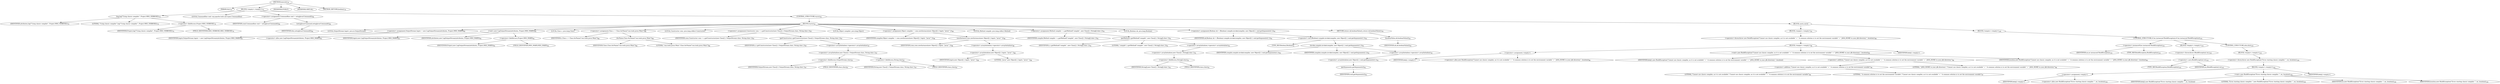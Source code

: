 digraph "execute" {  
"11" [label = <(METHOD,execute)<SUB>78</SUB>> ]
"4" [label = <(PARAM,this)<SUB>78</SUB>> ]
"12" [label = <(BLOCK,&lt;empty&gt;,&lt;empty&gt;)<SUB>78</SUB>> ]
"13" [label = <(log,log(&quot;Using classic compiler&quot;, Project.MSG_VERBOSE))<SUB>79</SUB>> ]
"14" [label = <(IDENTIFIER,attributes,log(&quot;Using classic compiler&quot;, Project.MSG_VERBOSE))<SUB>79</SUB>> ]
"15" [label = <(LITERAL,&quot;Using classic compiler&quot;,log(&quot;Using classic compiler&quot;, Project.MSG_VERBOSE))<SUB>79</SUB>> ]
"16" [label = <(&lt;operator&gt;.fieldAccess,Project.MSG_VERBOSE)<SUB>79</SUB>> ]
"17" [label = <(IDENTIFIER,Project,log(&quot;Using classic compiler&quot;, Project.MSG_VERBOSE))<SUB>79</SUB>> ]
"18" [label = <(FIELD_IDENTIFIER,MSG_VERBOSE,MSG_VERBOSE)<SUB>79</SUB>> ]
"19" [label = <(LOCAL,Commandline cmd: org.apache.tools.ant.types.Commandline)> ]
"20" [label = <(&lt;operator&gt;.assignment,Commandline cmd = setupJavacCommand())<SUB>80</SUB>> ]
"21" [label = <(IDENTIFIER,cmd,Commandline cmd = setupJavacCommand())<SUB>80</SUB>> ]
"22" [label = <(setupJavacCommand,setupJavacCommand())<SUB>80</SUB>> ]
"3" [label = <(IDENTIFIER,this,setupJavacCommand())<SUB>80</SUB>> ]
"23" [label = <(CONTROL_STRUCTURE,try,try)<SUB>82</SUB>> ]
"24" [label = <(BLOCK,try,try)<SUB>82</SUB>> ]
"6" [label = <(LOCAL,OutputStream logstr: java.io.OutputStream)> ]
"25" [label = <(&lt;operator&gt;.assignment,OutputStream logstr = new LogOutputStream(attributes, Project.MSG_WARN))<SUB>85</SUB>> ]
"26" [label = <(IDENTIFIER,logstr,OutputStream logstr = new LogOutputStream(attributes, Project.MSG_WARN))<SUB>85</SUB>> ]
"27" [label = <(&lt;operator&gt;.alloc,new LogOutputStream(attributes, Project.MSG_WARN))<SUB>85</SUB>> ]
"28" [label = <(&lt;init&gt;,new LogOutputStream(attributes, Project.MSG_WARN))<SUB>85</SUB>> ]
"5" [label = <(IDENTIFIER,logstr,new LogOutputStream(attributes, Project.MSG_WARN))<SUB>85</SUB>> ]
"29" [label = <(IDENTIFIER,attributes,new LogOutputStream(attributes, Project.MSG_WARN))<SUB>85</SUB>> ]
"30" [label = <(&lt;operator&gt;.fieldAccess,Project.MSG_WARN)<SUB>85</SUB>> ]
"31" [label = <(IDENTIFIER,Project,new LogOutputStream(attributes, Project.MSG_WARN))<SUB>85</SUB>> ]
"32" [label = <(FIELD_IDENTIFIER,MSG_WARN,MSG_WARN)<SUB>85</SUB>> ]
"33" [label = <(LOCAL,Class c: java.lang.Class)> ]
"34" [label = <(&lt;operator&gt;.assignment,Class c = Class.forName(&quot;sun.tools.javac.Main&quot;))<SUB>86</SUB>> ]
"35" [label = <(IDENTIFIER,c,Class c = Class.forName(&quot;sun.tools.javac.Main&quot;))<SUB>86</SUB>> ]
"36" [label = <(forName,Class.forName(&quot;sun.tools.javac.Main&quot;))<SUB>86</SUB>> ]
"37" [label = <(IDENTIFIER,Class,Class.forName(&quot;sun.tools.javac.Main&quot;))<SUB>86</SUB>> ]
"38" [label = <(LITERAL,&quot;sun.tools.javac.Main&quot;,Class.forName(&quot;sun.tools.javac.Main&quot;))<SUB>86</SUB>> ]
"39" [label = <(LOCAL,Constructor cons: java.lang.reflect.Constructor)> ]
"40" [label = <(&lt;operator&gt;.assignment,Constructor cons = c.getConstructor(new Class[] { OutputStream.class, String.class }))<SUB>87</SUB>> ]
"41" [label = <(IDENTIFIER,cons,Constructor cons = c.getConstructor(new Class[] { OutputStream.class, String.class }))<SUB>87</SUB>> ]
"42" [label = <(getConstructor,c.getConstructor(new Class[] { OutputStream.class, String.class }))<SUB>87</SUB>> ]
"43" [label = <(IDENTIFIER,c,c.getConstructor(new Class[] { OutputStream.class, String.class }))<SUB>87</SUB>> ]
"44" [label = <(&lt;operator&gt;.arrayInitializer,&lt;operator&gt;.arrayInitializer)<SUB>87</SUB>> ]
"45" [label = <(&lt;operator&gt;.arrayInitializer,new Class[] { OutputStream.class, String.class })<SUB>87</SUB>> ]
"46" [label = <(&lt;operator&gt;.fieldAccess,OutputStream.class)<SUB>87</SUB>> ]
"47" [label = <(IDENTIFIER,OutputStream,new Class[] { OutputStream.class, String.class })<SUB>87</SUB>> ]
"48" [label = <(FIELD_IDENTIFIER,class,class)<SUB>87</SUB>> ]
"49" [label = <(&lt;operator&gt;.fieldAccess,String.class)<SUB>87</SUB>> ]
"50" [label = <(IDENTIFIER,String,new Class[] { OutputStream.class, String.class })<SUB>87</SUB>> ]
"51" [label = <(FIELD_IDENTIFIER,class,class)<SUB>87</SUB>> ]
"52" [label = <(LOCAL,Object compiler: java.lang.Object)> ]
"53" [label = <(&lt;operator&gt;.assignment,Object compiler = cons.newInstance(new Object[] { logstr, &quot;javac&quot; }))<SUB>88</SUB>> ]
"54" [label = <(IDENTIFIER,compiler,Object compiler = cons.newInstance(new Object[] { logstr, &quot;javac&quot; }))<SUB>88</SUB>> ]
"55" [label = <(newInstance,cons.newInstance(new Object[] { logstr, &quot;javac&quot; }))<SUB>88</SUB>> ]
"56" [label = <(IDENTIFIER,cons,cons.newInstance(new Object[] { logstr, &quot;javac&quot; }))<SUB>88</SUB>> ]
"57" [label = <(&lt;operator&gt;.arrayInitializer,&lt;operator&gt;.arrayInitializer)<SUB>88</SUB>> ]
"58" [label = <(&lt;operator&gt;.arrayInitializer,new Object[] { logstr, &quot;javac&quot; })<SUB>88</SUB>> ]
"59" [label = <(IDENTIFIER,logstr,new Object[] { logstr, &quot;javac&quot; })<SUB>88</SUB>> ]
"60" [label = <(LITERAL,&quot;javac&quot;,new Object[] { logstr, &quot;javac&quot; })<SUB>88</SUB>> ]
"61" [label = <(LOCAL,Method compile: java.lang.reflect.Method)> ]
"62" [label = <(&lt;operator&gt;.assignment,Method compile = c.getMethod(&quot;compile&quot;, new Class[] { String[].class }))<SUB>91</SUB>> ]
"63" [label = <(IDENTIFIER,compile,Method compile = c.getMethod(&quot;compile&quot;, new Class[] { String[].class }))<SUB>91</SUB>> ]
"64" [label = <(getMethod,c.getMethod(&quot;compile&quot;, new Class[] { String[].class }))<SUB>91</SUB>> ]
"65" [label = <(IDENTIFIER,c,c.getMethod(&quot;compile&quot;, new Class[] { String[].class }))<SUB>91</SUB>> ]
"66" [label = <(LITERAL,&quot;compile&quot;,c.getMethod(&quot;compile&quot;, new Class[] { String[].class }))<SUB>91</SUB>> ]
"67" [label = <(&lt;operator&gt;.arrayInitializer,&lt;operator&gt;.arrayInitializer)<SUB>91</SUB>> ]
"68" [label = <(&lt;operator&gt;.arrayInitializer,new Class[] { String[].class })<SUB>91</SUB>> ]
"69" [label = <(&lt;operator&gt;.fieldAccess,String[].class)<SUB>91</SUB>> ]
"70" [label = <(IDENTIFIER,String[],new Class[] { String[].class })<SUB>91</SUB>> ]
"71" [label = <(FIELD_IDENTIFIER,class,class)<SUB>91</SUB>> ]
"72" [label = <(LOCAL,Boolean ok: java.lang.Boolean)> ]
"73" [label = <(&lt;operator&gt;.assignment,Boolean ok = (Boolean) compile.invoke(compiler, new Object[] { cmd.getArguments() }))<SUB>92</SUB>> ]
"74" [label = <(IDENTIFIER,ok,Boolean ok = (Boolean) compile.invoke(compiler, new Object[] { cmd.getArguments() }))<SUB>92</SUB>> ]
"75" [label = <(&lt;operator&gt;.cast,(Boolean) compile.invoke(compiler, new Object[] { cmd.getArguments() }))<SUB>92</SUB>> ]
"76" [label = <(TYPE_REF,Boolean,Boolean)<SUB>92</SUB>> ]
"77" [label = <(invoke,compile.invoke(compiler, new Object[] { cmd.getArguments() }))<SUB>92</SUB>> ]
"78" [label = <(IDENTIFIER,compile,compile.invoke(compiler, new Object[] { cmd.getArguments() }))<SUB>92</SUB>> ]
"79" [label = <(IDENTIFIER,compiler,compile.invoke(compiler, new Object[] { cmd.getArguments() }))<SUB>92</SUB>> ]
"80" [label = <(&lt;operator&gt;.arrayInitializer,&lt;operator&gt;.arrayInitializer)<SUB>92</SUB>> ]
"81" [label = <(&lt;operator&gt;.arrayInitializer,new Object[] { cmd.getArguments() })<SUB>92</SUB>> ]
"82" [label = <(getArguments,getArguments())<SUB>92</SUB>> ]
"83" [label = <(IDENTIFIER,cmd,getArguments())<SUB>92</SUB>> ]
"84" [label = <(RETURN,return ok.booleanValue();,return ok.booleanValue();)<SUB>93</SUB>> ]
"85" [label = <(booleanValue,ok.booleanValue())<SUB>93</SUB>> ]
"86" [label = <(IDENTIFIER,ok,ok.booleanValue())<SUB>93</SUB>> ]
"87" [label = <(BLOCK,catch,catch)> ]
"88" [label = <(BLOCK,&lt;empty&gt;,&lt;empty&gt;)<SUB>95</SUB>> ]
"89" [label = <(&lt;operator&gt;.throw,throw new BuildException(&quot;Cannot use classic compiler, as it is not available&quot; + &quot; A common solution is to set the environment variable&quot; + &quot; JAVA_HOME to your jdk directory.&quot;, location);)<SUB>96</SUB>> ]
"90" [label = <(BLOCK,&lt;empty&gt;,&lt;empty&gt;)<SUB>96</SUB>> ]
"91" [label = <(&lt;operator&gt;.assignment,&lt;empty&gt;)> ]
"92" [label = <(IDENTIFIER,$obj1,&lt;empty&gt;)> ]
"93" [label = <(&lt;operator&gt;.alloc,new BuildException(&quot;Cannot use classic compiler, as it is not available&quot; + &quot; A common solution is to set the environment variable&quot; + &quot; JAVA_HOME to your jdk directory.&quot;, location))<SUB>96</SUB>> ]
"94" [label = <(&lt;init&gt;,new BuildException(&quot;Cannot use classic compiler, as it is not available&quot; + &quot; A common solution is to set the environment variable&quot; + &quot; JAVA_HOME to your jdk directory.&quot;, location))<SUB>96</SUB>> ]
"95" [label = <(IDENTIFIER,$obj1,new BuildException(&quot;Cannot use classic compiler, as it is not available&quot; + &quot; A common solution is to set the environment variable&quot; + &quot; JAVA_HOME to your jdk directory.&quot;, location))> ]
"96" [label = <(&lt;operator&gt;.addition,&quot;Cannot use classic compiler, as it is not available&quot; + &quot; A common solution is to set the environment variable&quot; + &quot; JAVA_HOME to your jdk directory.&quot;)<SUB>96</SUB>> ]
"97" [label = <(&lt;operator&gt;.addition,&quot;Cannot use classic compiler, as it is not available&quot; + &quot; A common solution is to set the environment variable&quot;)<SUB>96</SUB>> ]
"98" [label = <(LITERAL,&quot;Cannot use classic compiler, as it is not available&quot;,&quot;Cannot use classic compiler, as it is not available&quot; + &quot; A common solution is to set the environment variable&quot;)<SUB>96</SUB>> ]
"99" [label = <(LITERAL,&quot; A common solution is to set the environment variable&quot;,&quot;Cannot use classic compiler, as it is not available&quot; + &quot; A common solution is to set the environment variable&quot;)<SUB>97</SUB>> ]
"100" [label = <(LITERAL,&quot; JAVA_HOME to your jdk directory.&quot;,&quot;Cannot use classic compiler, as it is not available&quot; + &quot; A common solution is to set the environment variable&quot; + &quot; JAVA_HOME to your jdk directory.&quot;)<SUB>98</SUB>> ]
"101" [label = <(IDENTIFIER,location,new BuildException(&quot;Cannot use classic compiler, as it is not available&quot; + &quot; A common solution is to set the environment variable&quot; + &quot; JAVA_HOME to your jdk directory.&quot;, location))<SUB>98</SUB>> ]
"102" [label = <(IDENTIFIER,$obj1,&lt;empty&gt;)> ]
"103" [label = <(BLOCK,&lt;empty&gt;,&lt;empty&gt;)<SUB>100</SUB>> ]
"104" [label = <(CONTROL_STRUCTURE,if (ex instanceof BuildException),if (ex instanceof BuildException))<SUB>101</SUB>> ]
"105" [label = <(&lt;operator&gt;.instanceOf,ex instanceof BuildException)<SUB>101</SUB>> ]
"106" [label = <(IDENTIFIER,ex,ex instanceof BuildException)<SUB>101</SUB>> ]
"107" [label = <(TYPE_REF,BuildException,BuildException)<SUB>101</SUB>> ]
"108" [label = <(BLOCK,&lt;empty&gt;,&lt;empty&gt;)<SUB>101</SUB>> ]
"109" [label = <(&lt;operator&gt;.throw,throw (BuildException) ex;)<SUB>102</SUB>> ]
"110" [label = <(&lt;operator&gt;.cast,(BuildException) ex)<SUB>102</SUB>> ]
"111" [label = <(TYPE_REF,BuildException,BuildException)<SUB>102</SUB>> ]
"112" [label = <(IDENTIFIER,ex,(BuildException) ex)<SUB>102</SUB>> ]
"113" [label = <(CONTROL_STRUCTURE,else,else)<SUB>103</SUB>> ]
"114" [label = <(BLOCK,&lt;empty&gt;,&lt;empty&gt;)<SUB>103</SUB>> ]
"115" [label = <(&lt;operator&gt;.throw,throw new BuildException(&quot;Error starting classic compiler: &quot;, ex, location);)<SUB>104</SUB>> ]
"116" [label = <(BLOCK,&lt;empty&gt;,&lt;empty&gt;)<SUB>104</SUB>> ]
"117" [label = <(&lt;operator&gt;.assignment,&lt;empty&gt;)> ]
"118" [label = <(IDENTIFIER,$obj2,&lt;empty&gt;)> ]
"119" [label = <(&lt;operator&gt;.alloc,new BuildException(&quot;Error starting classic compiler: &quot;, ex, location))<SUB>104</SUB>> ]
"120" [label = <(&lt;init&gt;,new BuildException(&quot;Error starting classic compiler: &quot;, ex, location))<SUB>104</SUB>> ]
"121" [label = <(IDENTIFIER,$obj2,new BuildException(&quot;Error starting classic compiler: &quot;, ex, location))> ]
"122" [label = <(LITERAL,&quot;Error starting classic compiler: &quot;,new BuildException(&quot;Error starting classic compiler: &quot;, ex, location))<SUB>104</SUB>> ]
"123" [label = <(IDENTIFIER,ex,new BuildException(&quot;Error starting classic compiler: &quot;, ex, location))<SUB>104</SUB>> ]
"124" [label = <(IDENTIFIER,location,new BuildException(&quot;Error starting classic compiler: &quot;, ex, location))<SUB>104</SUB>> ]
"125" [label = <(IDENTIFIER,$obj2,&lt;empty&gt;)> ]
"126" [label = <(MODIFIER,PUBLIC)> ]
"127" [label = <(MODIFIER,VIRTUAL)> ]
"128" [label = <(METHOD_RETURN,boolean)<SUB>78</SUB>> ]
  "11" -> "4" 
  "11" -> "12" 
  "11" -> "126" 
  "11" -> "127" 
  "11" -> "128" 
  "12" -> "13" 
  "12" -> "19" 
  "12" -> "20" 
  "12" -> "23" 
  "13" -> "14" 
  "13" -> "15" 
  "13" -> "16" 
  "16" -> "17" 
  "16" -> "18" 
  "20" -> "21" 
  "20" -> "22" 
  "22" -> "3" 
  "23" -> "24" 
  "23" -> "87" 
  "24" -> "6" 
  "24" -> "25" 
  "24" -> "28" 
  "24" -> "33" 
  "24" -> "34" 
  "24" -> "39" 
  "24" -> "40" 
  "24" -> "52" 
  "24" -> "53" 
  "24" -> "61" 
  "24" -> "62" 
  "24" -> "72" 
  "24" -> "73" 
  "24" -> "84" 
  "25" -> "26" 
  "25" -> "27" 
  "28" -> "5" 
  "28" -> "29" 
  "28" -> "30" 
  "30" -> "31" 
  "30" -> "32" 
  "34" -> "35" 
  "34" -> "36" 
  "36" -> "37" 
  "36" -> "38" 
  "40" -> "41" 
  "40" -> "42" 
  "42" -> "43" 
  "42" -> "44" 
  "44" -> "45" 
  "45" -> "46" 
  "45" -> "49" 
  "46" -> "47" 
  "46" -> "48" 
  "49" -> "50" 
  "49" -> "51" 
  "53" -> "54" 
  "53" -> "55" 
  "55" -> "56" 
  "55" -> "57" 
  "57" -> "58" 
  "58" -> "59" 
  "58" -> "60" 
  "62" -> "63" 
  "62" -> "64" 
  "64" -> "65" 
  "64" -> "66" 
  "64" -> "67" 
  "67" -> "68" 
  "68" -> "69" 
  "69" -> "70" 
  "69" -> "71" 
  "73" -> "74" 
  "73" -> "75" 
  "75" -> "76" 
  "75" -> "77" 
  "77" -> "78" 
  "77" -> "79" 
  "77" -> "80" 
  "80" -> "81" 
  "81" -> "82" 
  "82" -> "83" 
  "84" -> "85" 
  "85" -> "86" 
  "87" -> "88" 
  "87" -> "103" 
  "88" -> "89" 
  "89" -> "90" 
  "90" -> "91" 
  "90" -> "94" 
  "90" -> "102" 
  "91" -> "92" 
  "91" -> "93" 
  "94" -> "95" 
  "94" -> "96" 
  "94" -> "101" 
  "96" -> "97" 
  "96" -> "100" 
  "97" -> "98" 
  "97" -> "99" 
  "103" -> "104" 
  "104" -> "105" 
  "104" -> "108" 
  "104" -> "113" 
  "105" -> "106" 
  "105" -> "107" 
  "108" -> "109" 
  "109" -> "110" 
  "110" -> "111" 
  "110" -> "112" 
  "113" -> "114" 
  "114" -> "115" 
  "115" -> "116" 
  "116" -> "117" 
  "116" -> "120" 
  "116" -> "125" 
  "117" -> "118" 
  "117" -> "119" 
  "120" -> "121" 
  "120" -> "122" 
  "120" -> "123" 
  "120" -> "124" 
}
